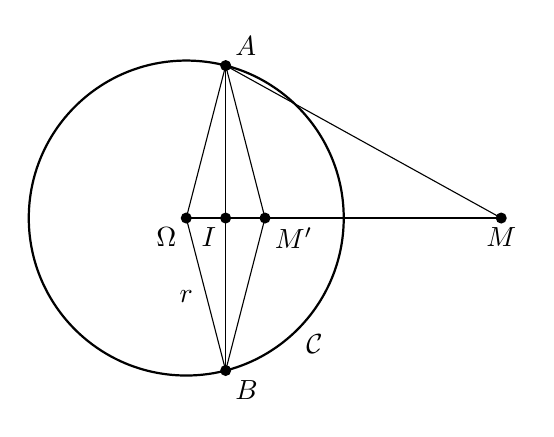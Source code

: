 \begin{tikzpicture}[scale=2]
     \coordinate (O) at (0,0);
     \coordinate (M) at (0:2);
     \coordinate (MM) at (0:0.5);
     \coordinate (I) at (0:0.25);

 % a la main
     \coordinate (A) at (75.5:1);
     \coordinate (B) at (-75.5:1);


      \draw[thick] (O) circle (1);
      \draw (A)--(M);
      \draw (O)--(M);
      \draw (A)--(B);
      \draw (O)--(A)--(MM)--(B)--cycle;
     
       \node at (0,0) [below left] {$\Omega$};    
       \fill (0,0) circle (1pt);

       \node at (0.7,-0.8) [right] {$\mathcal{C}$};    
       \node at (0,-0.5) {$r$};    

       \fill (M) circle (1pt);
       \node at (M) [below] {$M$};

       \fill (MM) circle (1pt);
       \node at (MM) [below right] {$M'$};

       \fill (I) circle (1pt);
       \node at (I) [below left] {$I$};


       \fill (A) circle (1pt);
       \node at (A) [above right] {$A$};

        \fill (B) circle (1pt);
       \node at (B) [below right] {$B$};     
\end{tikzpicture}
